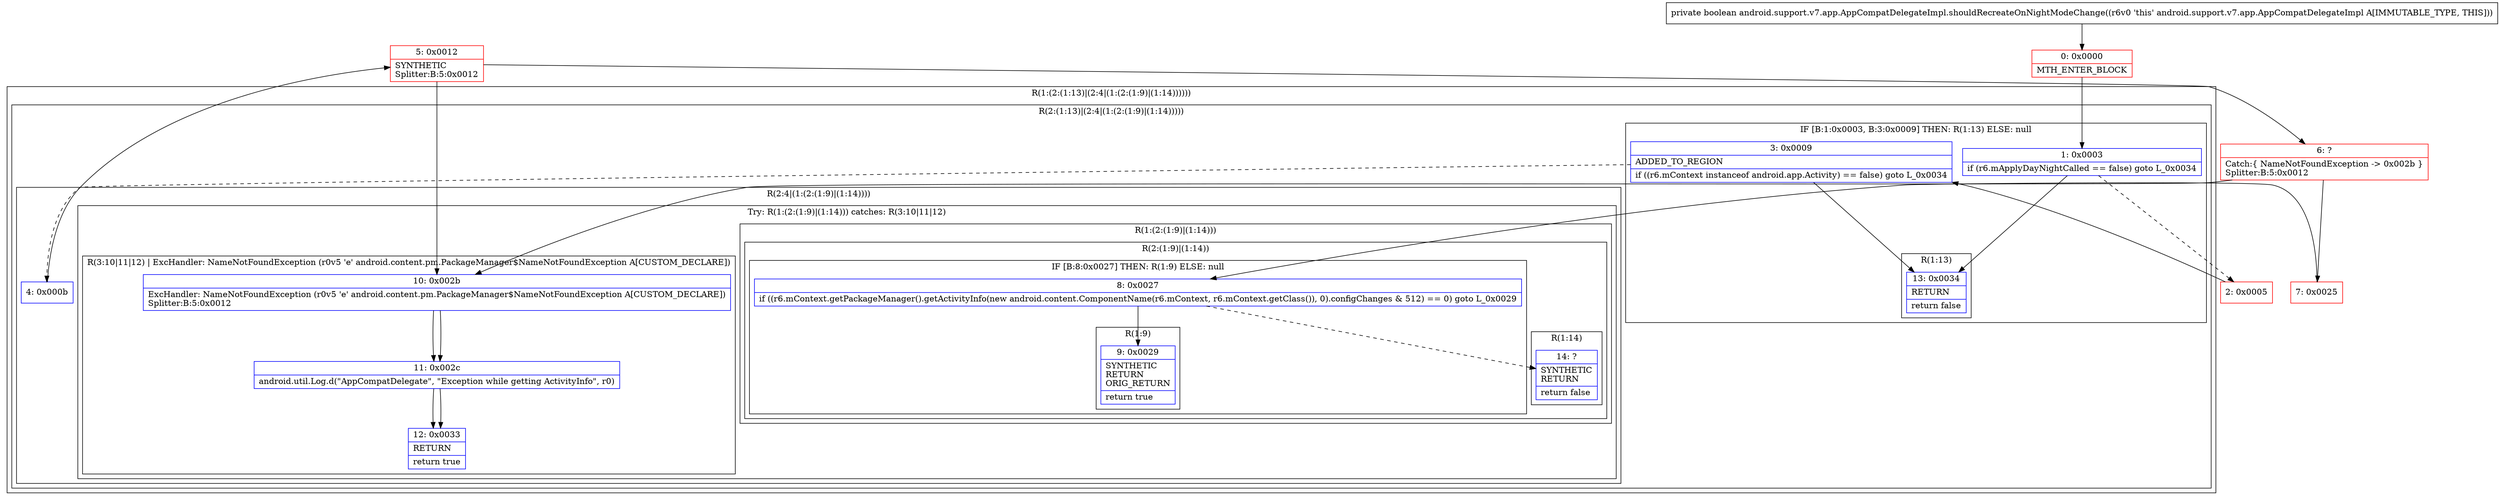 digraph "CFG forandroid.support.v7.app.AppCompatDelegateImpl.shouldRecreateOnNightModeChange()Z" {
subgraph cluster_Region_305676824 {
label = "R(1:(2:(1:13)|(2:4|(1:(2:(1:9)|(1:14))))))";
node [shape=record,color=blue];
subgraph cluster_Region_1526555011 {
label = "R(2:(1:13)|(2:4|(1:(2:(1:9)|(1:14)))))";
node [shape=record,color=blue];
subgraph cluster_IfRegion_1387562959 {
label = "IF [B:1:0x0003, B:3:0x0009] THEN: R(1:13) ELSE: null";
node [shape=record,color=blue];
Node_1 [shape=record,label="{1\:\ 0x0003|if (r6.mApplyDayNightCalled == false) goto L_0x0034\l}"];
Node_3 [shape=record,label="{3\:\ 0x0009|ADDED_TO_REGION\l|if ((r6.mContext instanceof android.app.Activity) == false) goto L_0x0034\l}"];
subgraph cluster_Region_1105539662 {
label = "R(1:13)";
node [shape=record,color=blue];
Node_13 [shape=record,label="{13\:\ 0x0034|RETURN\l|return false\l}"];
}
}
subgraph cluster_Region_287150312 {
label = "R(2:4|(1:(2:(1:9)|(1:14))))";
node [shape=record,color=blue];
Node_4 [shape=record,label="{4\:\ 0x000b}"];
subgraph cluster_TryCatchRegion_551356977 {
label = "Try: R(1:(2:(1:9)|(1:14))) catches: R(3:10|11|12)";
node [shape=record,color=blue];
subgraph cluster_Region_1453419290 {
label = "R(1:(2:(1:9)|(1:14)))";
node [shape=record,color=blue];
subgraph cluster_Region_1052660930 {
label = "R(2:(1:9)|(1:14))";
node [shape=record,color=blue];
subgraph cluster_IfRegion_1129912621 {
label = "IF [B:8:0x0027] THEN: R(1:9) ELSE: null";
node [shape=record,color=blue];
Node_8 [shape=record,label="{8\:\ 0x0027|if ((r6.mContext.getPackageManager().getActivityInfo(new android.content.ComponentName(r6.mContext, r6.mContext.getClass()), 0).configChanges & 512) == 0) goto L_0x0029\l}"];
subgraph cluster_Region_194846709 {
label = "R(1:9)";
node [shape=record,color=blue];
Node_9 [shape=record,label="{9\:\ 0x0029|SYNTHETIC\lRETURN\lORIG_RETURN\l|return true\l}"];
}
}
subgraph cluster_Region_1446599719 {
label = "R(1:14)";
node [shape=record,color=blue];
Node_14 [shape=record,label="{14\:\ ?|SYNTHETIC\lRETURN\l|return false\l}"];
}
}
}
subgraph cluster_Region_451742310 {
label = "R(3:10|11|12) | ExcHandler: NameNotFoundException (r0v5 'e' android.content.pm.PackageManager$NameNotFoundException A[CUSTOM_DECLARE])\l";
node [shape=record,color=blue];
Node_10 [shape=record,label="{10\:\ 0x002b|ExcHandler: NameNotFoundException (r0v5 'e' android.content.pm.PackageManager$NameNotFoundException A[CUSTOM_DECLARE])\lSplitter:B:5:0x0012\l}"];
Node_11 [shape=record,label="{11\:\ 0x002c|android.util.Log.d(\"AppCompatDelegate\", \"Exception while getting ActivityInfo\", r0)\l}"];
Node_12 [shape=record,label="{12\:\ 0x0033|RETURN\l|return true\l}"];
}
}
}
}
}
subgraph cluster_Region_451742310 {
label = "R(3:10|11|12) | ExcHandler: NameNotFoundException (r0v5 'e' android.content.pm.PackageManager$NameNotFoundException A[CUSTOM_DECLARE])\l";
node [shape=record,color=blue];
Node_10 [shape=record,label="{10\:\ 0x002b|ExcHandler: NameNotFoundException (r0v5 'e' android.content.pm.PackageManager$NameNotFoundException A[CUSTOM_DECLARE])\lSplitter:B:5:0x0012\l}"];
Node_11 [shape=record,label="{11\:\ 0x002c|android.util.Log.d(\"AppCompatDelegate\", \"Exception while getting ActivityInfo\", r0)\l}"];
Node_12 [shape=record,label="{12\:\ 0x0033|RETURN\l|return true\l}"];
}
Node_0 [shape=record,color=red,label="{0\:\ 0x0000|MTH_ENTER_BLOCK\l}"];
Node_2 [shape=record,color=red,label="{2\:\ 0x0005}"];
Node_5 [shape=record,color=red,label="{5\:\ 0x0012|SYNTHETIC\lSplitter:B:5:0x0012\l}"];
Node_6 [shape=record,color=red,label="{6\:\ ?|Catch:\{ NameNotFoundException \-\> 0x002b \}\lSplitter:B:5:0x0012\l}"];
Node_7 [shape=record,color=red,label="{7\:\ 0x0025}"];
MethodNode[shape=record,label="{private boolean android.support.v7.app.AppCompatDelegateImpl.shouldRecreateOnNightModeChange((r6v0 'this' android.support.v7.app.AppCompatDelegateImpl A[IMMUTABLE_TYPE, THIS])) }"];
MethodNode -> Node_0;
Node_1 -> Node_2[style=dashed];
Node_1 -> Node_13;
Node_3 -> Node_4[style=dashed];
Node_3 -> Node_13;
Node_4 -> Node_5;
Node_8 -> Node_9;
Node_8 -> Node_14[style=dashed];
Node_10 -> Node_11;
Node_11 -> Node_12;
Node_10 -> Node_11;
Node_11 -> Node_12;
Node_0 -> Node_1;
Node_2 -> Node_3;
Node_5 -> Node_6;
Node_5 -> Node_10;
Node_6 -> Node_7;
Node_6 -> Node_10;
Node_7 -> Node_8;
}

